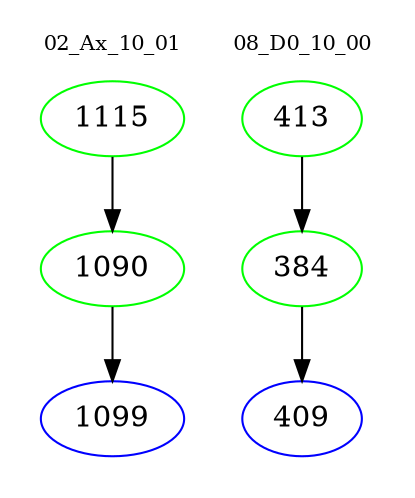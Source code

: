 digraph{
subgraph cluster_0 {
color = white
label = "02_Ax_10_01";
fontsize=10;
T0_1115 [label="1115", color="green"]
T0_1115 -> T0_1090 [color="black"]
T0_1090 [label="1090", color="green"]
T0_1090 -> T0_1099 [color="black"]
T0_1099 [label="1099", color="blue"]
}
subgraph cluster_1 {
color = white
label = "08_D0_10_00";
fontsize=10;
T1_413 [label="413", color="green"]
T1_413 -> T1_384 [color="black"]
T1_384 [label="384", color="green"]
T1_384 -> T1_409 [color="black"]
T1_409 [label="409", color="blue"]
}
}
